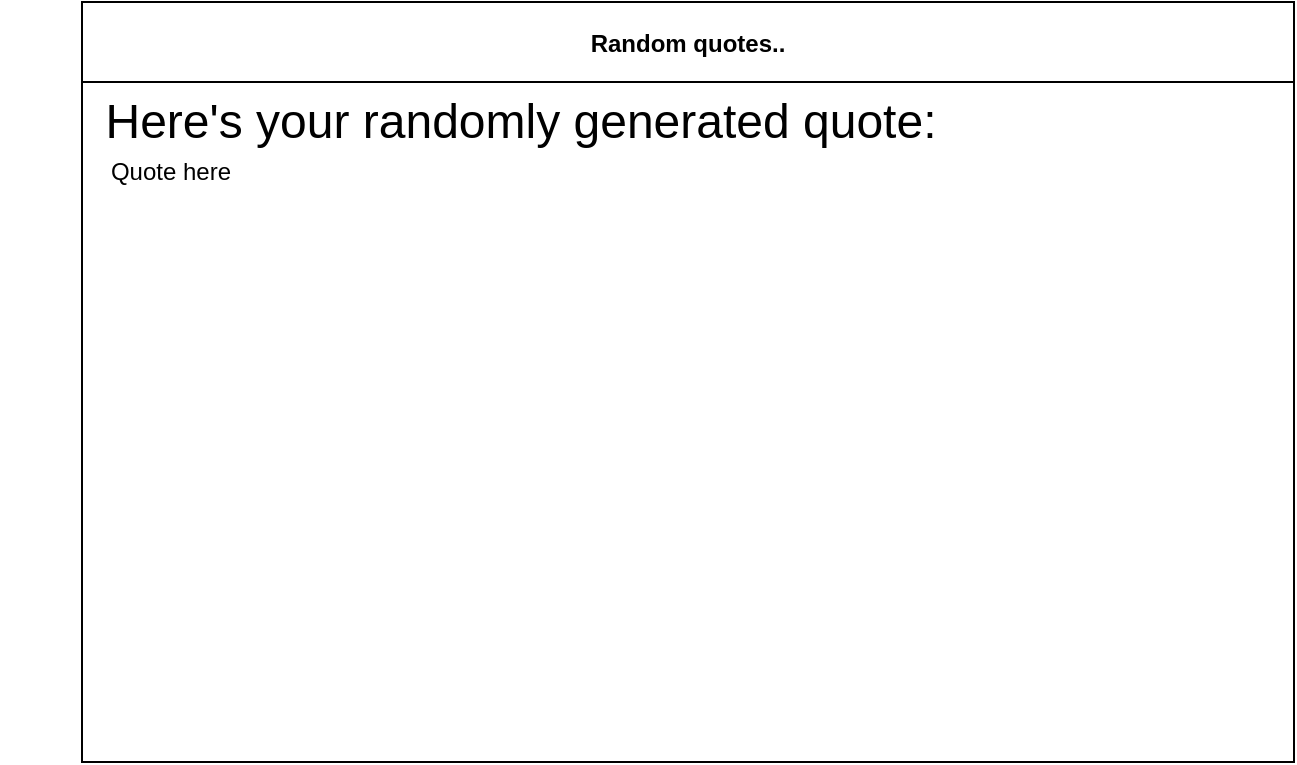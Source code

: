 <mxfile>
    <diagram id="ywoCLZnFhi6FD_Qqlndh" name="Page-1">
        <mxGraphModel dx="1086" dy="743" grid="1" gridSize="10" guides="1" tooltips="1" connect="1" arrows="1" fold="1" page="1" pageScale="1" pageWidth="827" pageHeight="1169" math="0" shadow="0">
            <root>
                <mxCell id="0"/>
                <mxCell id="1" parent="0"/>
                <mxCell id="2" value="Random quotes.." style="swimlane;startSize=40;" parent="1" vertex="1">
                    <mxGeometry x="111" y="140" width="606" height="380" as="geometry"/>
                </mxCell>
                <mxCell id="4" value="&lt;font style=&quot;font-size: 24px;&quot;&gt;Here's your randomly generated quote:&lt;/font&gt;" style="text;html=1;strokeColor=none;fillColor=none;align=center;verticalAlign=middle;whiteSpace=wrap;rounded=0;" parent="2" vertex="1">
                    <mxGeometry x="-41" y="20" width="521" height="80" as="geometry"/>
                </mxCell>
                <mxCell id="5" value="Quote here" style="text;html=1;strokeColor=none;fillColor=none;align=center;verticalAlign=middle;whiteSpace=wrap;rounded=0;" vertex="1" parent="2">
                    <mxGeometry x="-11" y="70" width="111" height="30" as="geometry"/>
                </mxCell>
            </root>
        </mxGraphModel>
    </diagram>
</mxfile>